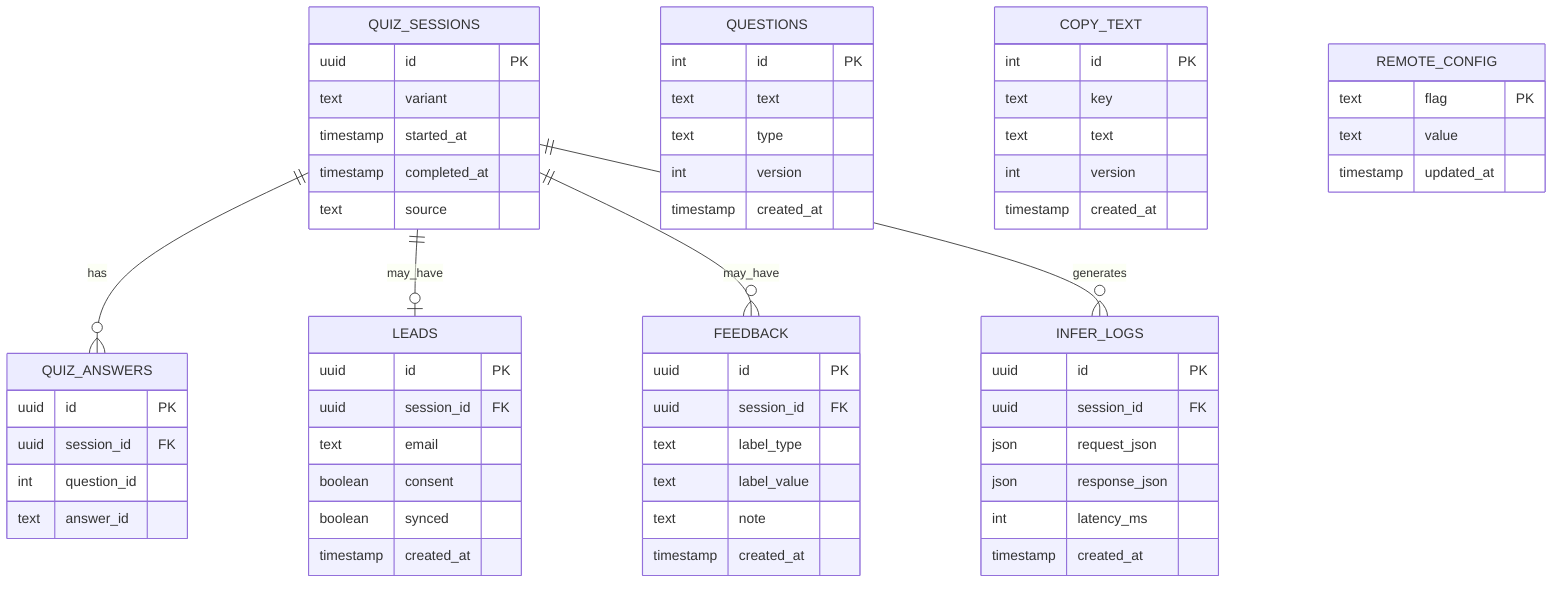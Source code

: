 erDiagram
  QUIZ_SESSIONS {
    uuid id PK
    text variant
    timestamp started_at
    timestamp completed_at
    text source
  }

  QUIZ_ANSWERS {
    uuid id PK
    uuid session_id FK
    int question_id
    text answer_id
  }

  LEADS {
    uuid id PK
    uuid session_id FK
    text email
    boolean consent
    boolean synced
    timestamp created_at
  }

  QUESTIONS {
    int id PK
    text text
    text type
    int version
    timestamp created_at
  }

  COPY_TEXT {
    int id PK
    text key
    text text
    int version
    timestamp created_at
  }

  REMOTE_CONFIG {
    text flag PK
    text value
    timestamp updated_at
  }

  FEEDBACK {
    uuid id PK
    uuid session_id FK
    text label_type
    text label_value
    text note
    timestamp created_at
  }

  INFER_LOGS {
    uuid id PK
    uuid session_id FK
    json request_json
    json response_json
    int latency_ms
    timestamp created_at
  }

  %% Relationships
  QUIZ_SESSIONS ||--o{ QUIZ_ANSWERS : has
  QUIZ_SESSIONS ||--o| LEADS : may_have
  QUIZ_SESSIONS ||--o{ FEEDBACK : may_have
  QUIZ_SESSIONS ||--o{ INFER_LOGS : generates